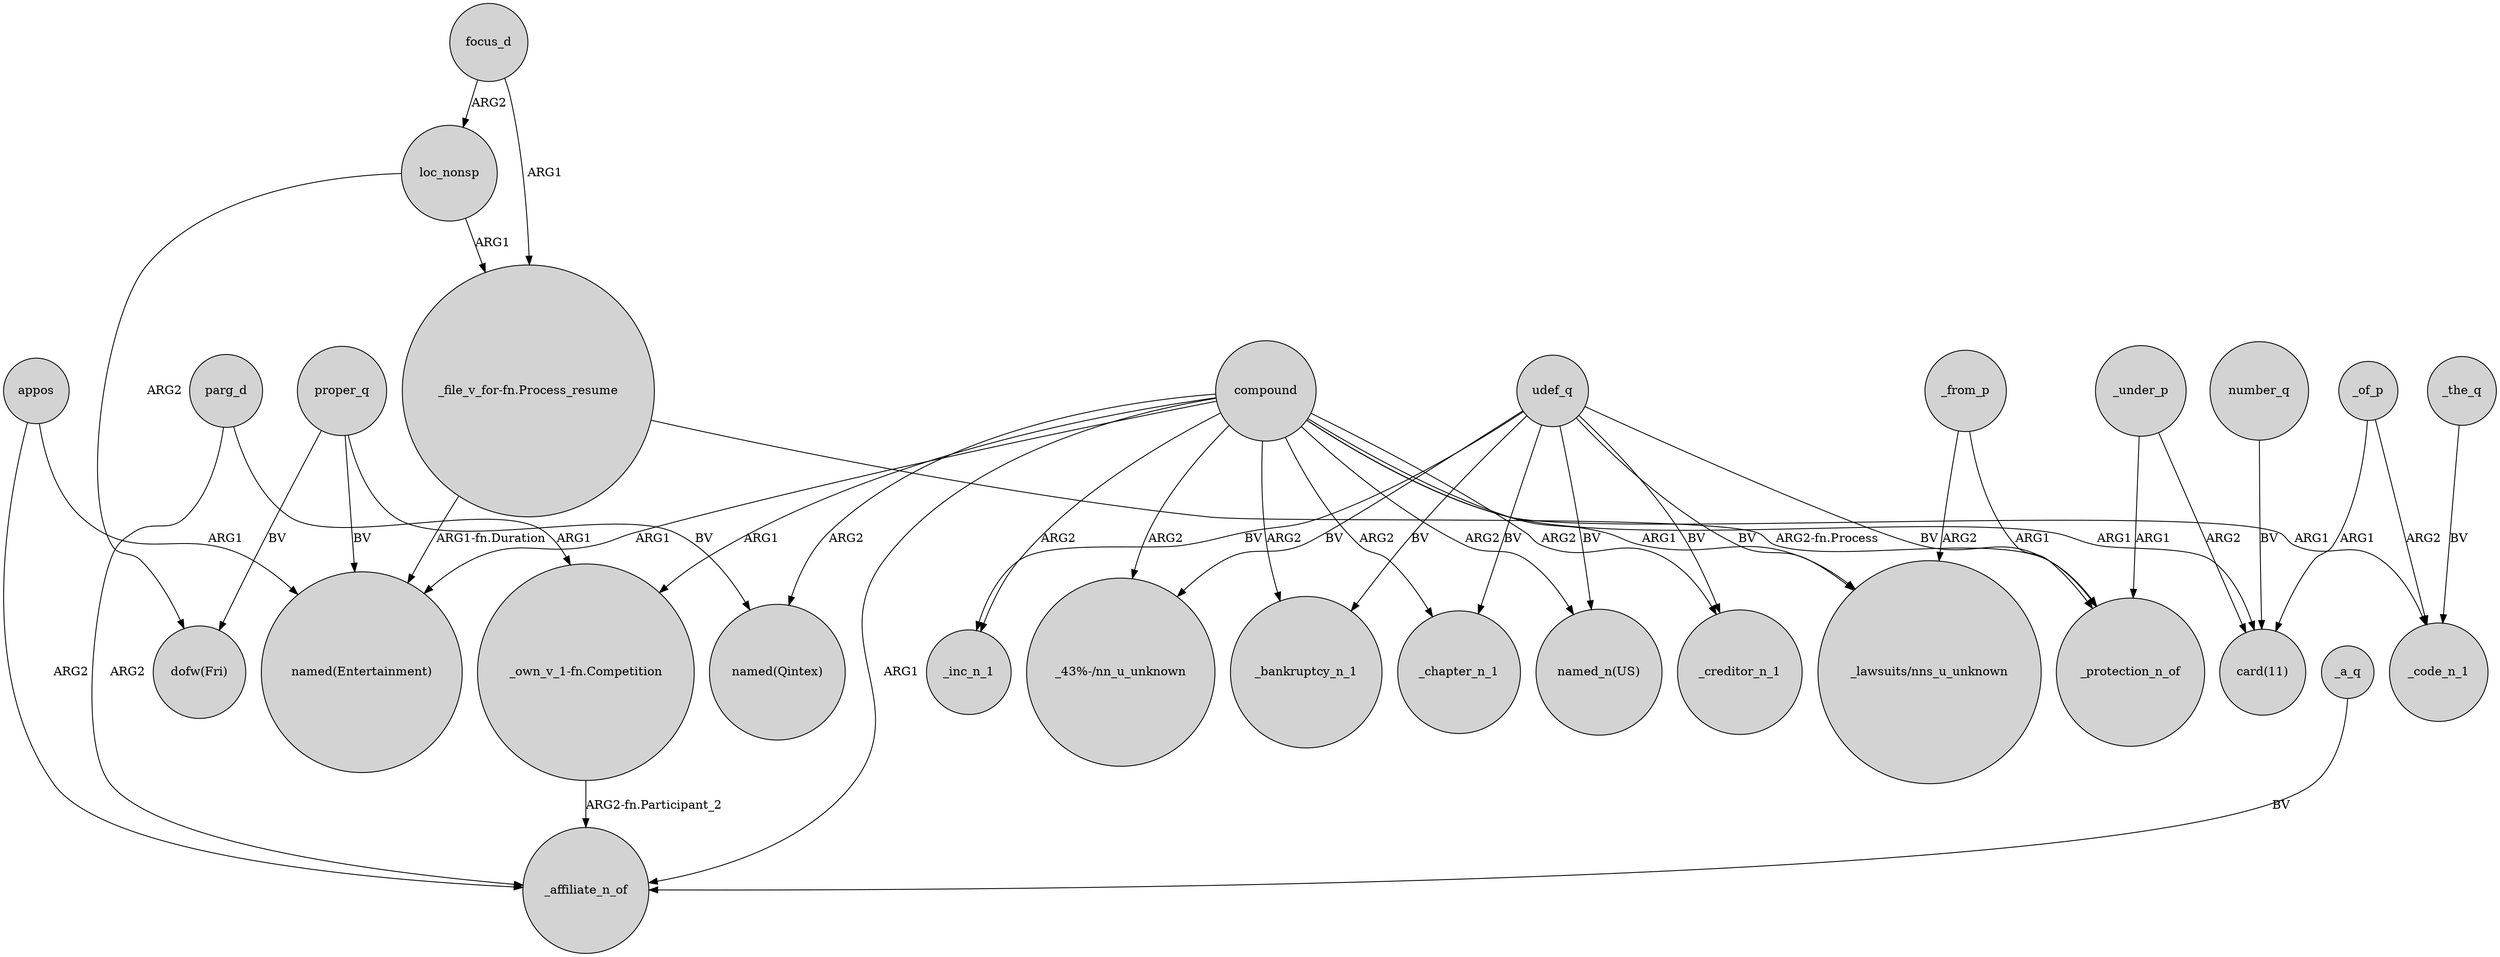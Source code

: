 digraph {
	node [shape=circle style=filled]
	_under_p -> "card(11)" [label=ARG2]
	appos -> "named(Entertainment)" [label=ARG1]
	compound -> "card(11)" [label=ARG1]
	compound -> "_lawsuits/nns_u_unknown" [label=ARG1]
	proper_q -> "dofw(Fri)" [label=BV]
	parg_d -> _affiliate_n_of [label=ARG2]
	compound -> _affiliate_n_of [label=ARG1]
	parg_d -> "_own_v_1-fn.Competition" [label=ARG1]
	udef_q -> "_43%-/nn_u_unknown" [label=BV]
	loc_nonsp -> "dofw(Fri)" [label=ARG2]
	focus_d -> "_file_v_for-fn.Process_resume" [label=ARG1]
	focus_d -> loc_nonsp [label=ARG2]
	compound -> _bankruptcy_n_1 [label=ARG2]
	compound -> "named(Entertainment)" [label=ARG1]
	_the_q -> _code_n_1 [label=BV]
	udef_q -> _inc_n_1 [label=BV]
	udef_q -> _protection_n_of [label=BV]
	compound -> _inc_n_1 [label=ARG2]
	udef_q -> "_lawsuits/nns_u_unknown" [label=BV]
	_from_p -> _protection_n_of [label=ARG1]
	_of_p -> "card(11)" [label=ARG1]
	_of_p -> _code_n_1 [label=ARG2]
	compound -> _code_n_1 [label=ARG1]
	compound -> "_own_v_1-fn.Competition" [label=ARG1]
	"_file_v_for-fn.Process_resume" -> _protection_n_of [label="ARG2-fn.Process"]
	"_file_v_for-fn.Process_resume" -> "named(Entertainment)" [label="ARG1-fn.Duration"]
	compound -> _chapter_n_1 [label=ARG2]
	appos -> _affiliate_n_of [label=ARG2]
	compound -> "named(Qintex)" [label=ARG2]
	proper_q -> "named(Qintex)" [label=BV]
	"_own_v_1-fn.Competition" -> _affiliate_n_of [label="ARG2-fn.Participant_2"]
	proper_q -> "named(Entertainment)" [label=BV]
	_a_q -> _affiliate_n_of [label=BV]
	udef_q -> _chapter_n_1 [label=BV]
	udef_q -> _bankruptcy_n_1 [label=BV]
	_from_p -> "_lawsuits/nns_u_unknown" [label=ARG2]
	compound -> "_43%-/nn_u_unknown" [label=ARG2]
	compound -> _creditor_n_1 [label=ARG2]
	udef_q -> _creditor_n_1 [label=BV]
	loc_nonsp -> "_file_v_for-fn.Process_resume" [label=ARG1]
	number_q -> "card(11)" [label=BV]
	compound -> "named_n(US)" [label=ARG2]
	udef_q -> "named_n(US)" [label=BV]
	_under_p -> _protection_n_of [label=ARG1]
}
